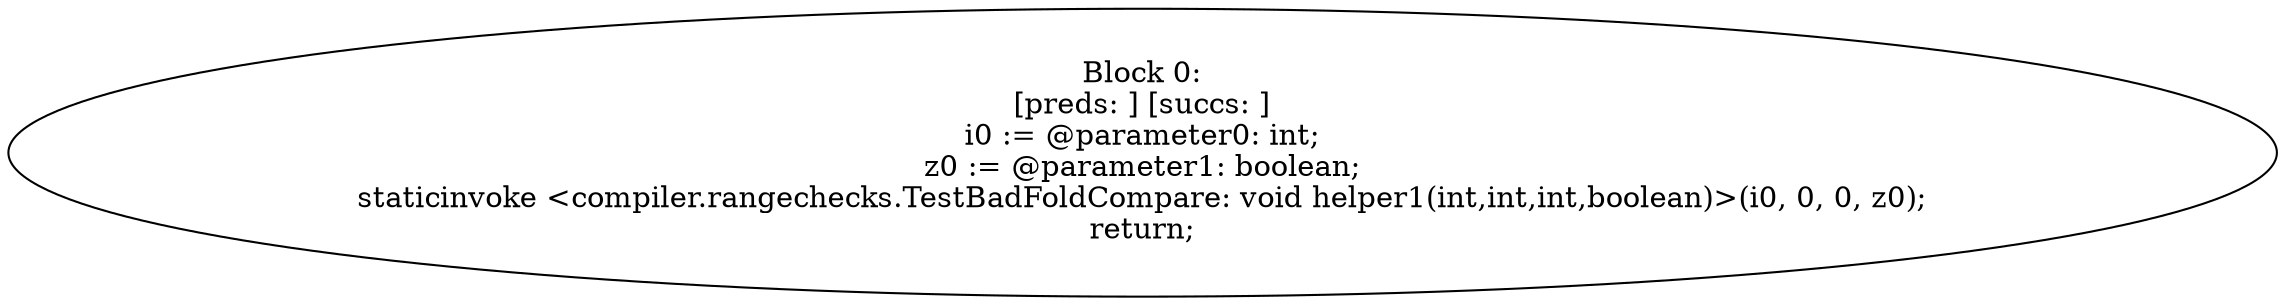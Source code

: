 digraph "unitGraph" {
    "Block 0:
[preds: ] [succs: ]
i0 := @parameter0: int;
z0 := @parameter1: boolean;
staticinvoke <compiler.rangechecks.TestBadFoldCompare: void helper1(int,int,int,boolean)>(i0, 0, 0, z0);
return;
"
}
